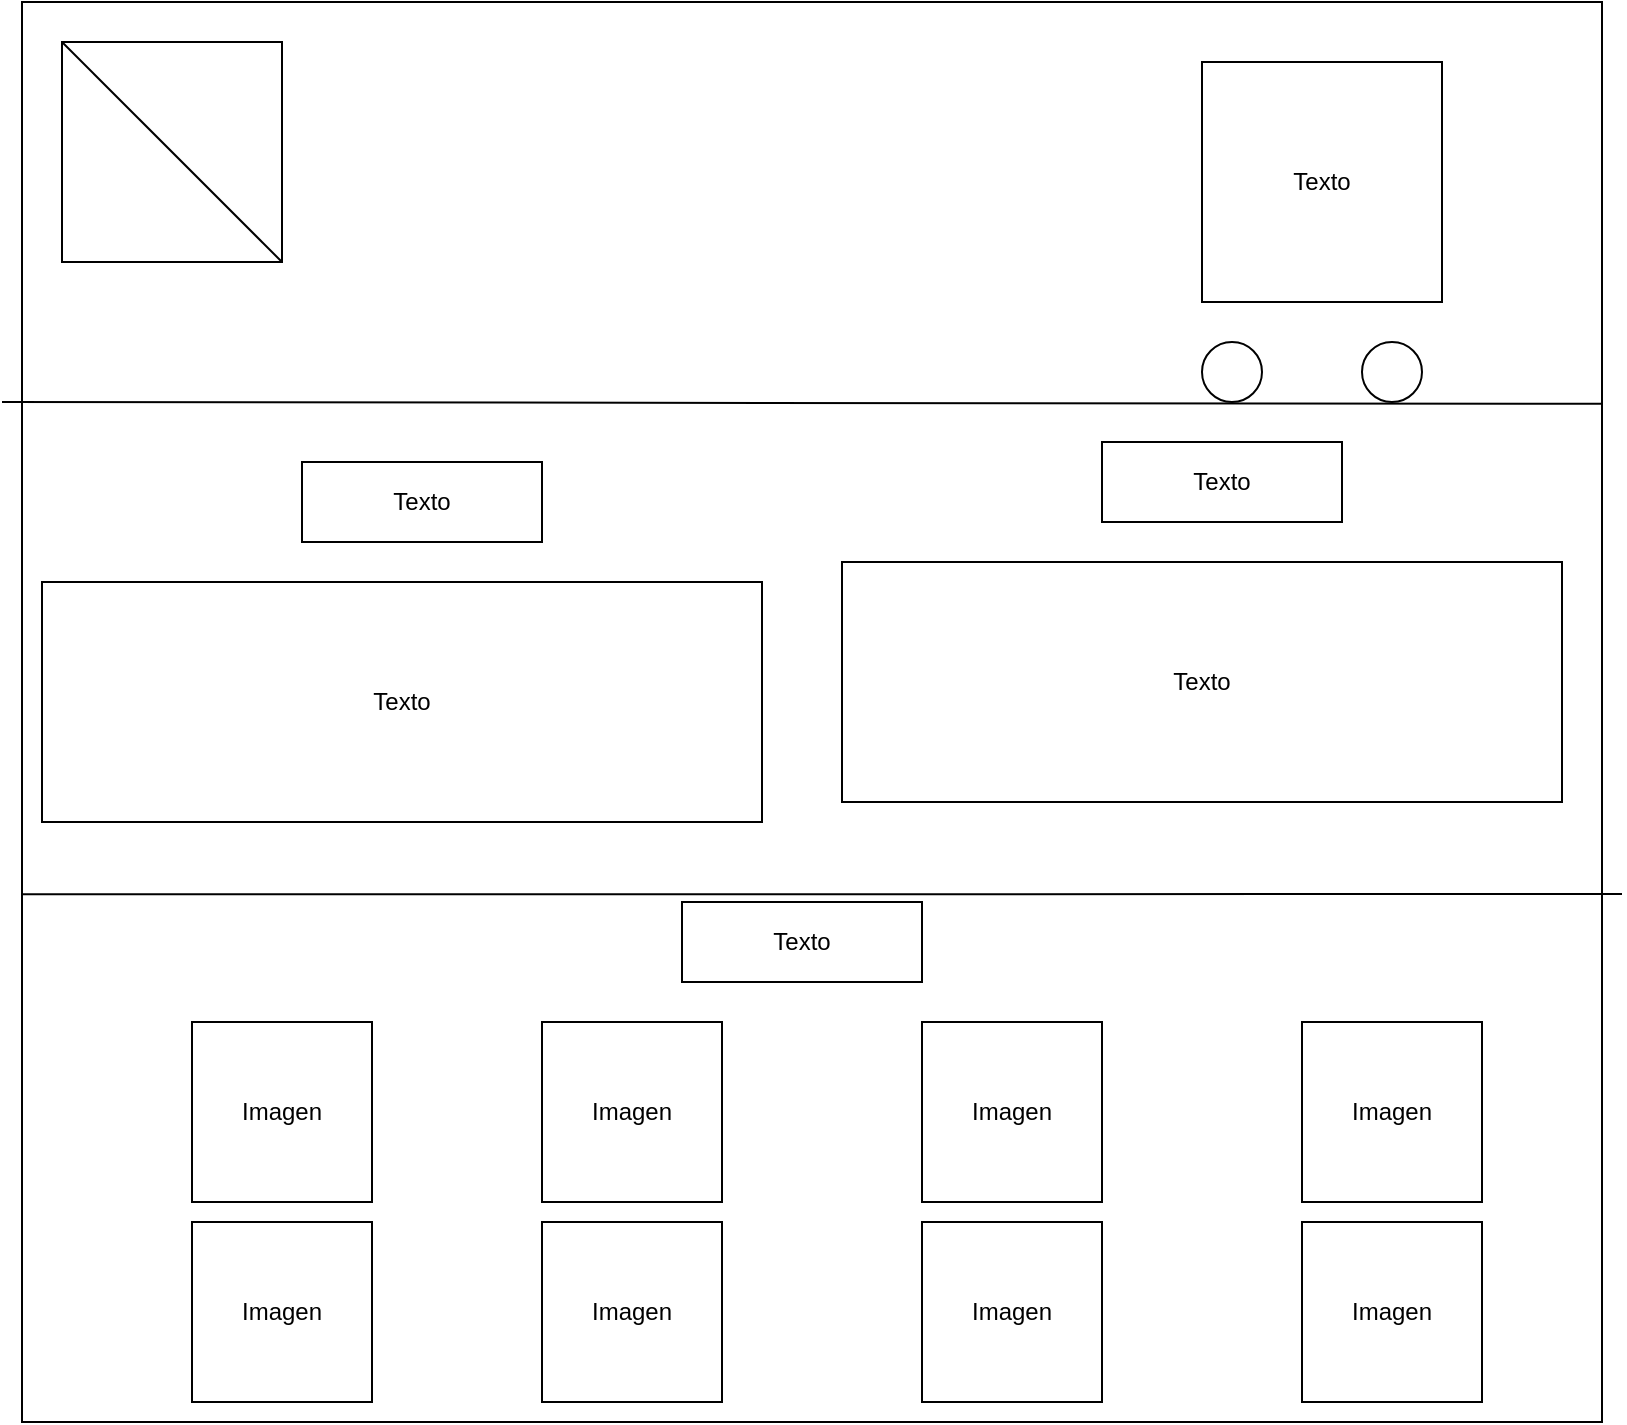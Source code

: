 <mxfile version="26.2.2">
  <diagram name="Página-1" id="bnu6b1f5J6UlpUDh2QJL">
    <mxGraphModel dx="1471" dy="1059" grid="1" gridSize="10" guides="1" tooltips="1" connect="1" arrows="1" fold="1" page="1" pageScale="1" pageWidth="4400" pageHeight="4400" math="0" shadow="0">
      <root>
        <mxCell id="0" />
        <mxCell id="1" parent="0" />
        <mxCell id="hLcK92fjVQecx8IzGw6r-2" value="" style="rounded=0;whiteSpace=wrap;html=1;" vertex="1" parent="1">
          <mxGeometry x="310" y="50" width="790" height="710" as="geometry" />
        </mxCell>
        <mxCell id="hLcK92fjVQecx8IzGw6r-3" value="" style="whiteSpace=wrap;html=1;aspect=fixed;" vertex="1" parent="1">
          <mxGeometry x="330" y="70" width="110" height="110" as="geometry" />
        </mxCell>
        <mxCell id="hLcK92fjVQecx8IzGw6r-4" value="" style="endArrow=none;html=1;rounded=0;exitX=0;exitY=0;exitDx=0;exitDy=0;entryX=1;entryY=1;entryDx=0;entryDy=0;" edge="1" parent="1" source="hLcK92fjVQecx8IzGw6r-3" target="hLcK92fjVQecx8IzGw6r-3">
          <mxGeometry width="50" height="50" relative="1" as="geometry">
            <mxPoint x="500" y="410" as="sourcePoint" />
            <mxPoint x="550" y="360" as="targetPoint" />
          </mxGeometry>
        </mxCell>
        <mxCell id="hLcK92fjVQecx8IzGw6r-6" value="Texto" style="whiteSpace=wrap;html=1;aspect=fixed;" vertex="1" parent="1">
          <mxGeometry x="900" y="80" width="120" height="120" as="geometry" />
        </mxCell>
        <mxCell id="hLcK92fjVQecx8IzGw6r-7" value="" style="ellipse;whiteSpace=wrap;html=1;aspect=fixed;" vertex="1" parent="1">
          <mxGeometry x="900" y="220" width="30" height="30" as="geometry" />
        </mxCell>
        <mxCell id="hLcK92fjVQecx8IzGw6r-8" value="" style="ellipse;whiteSpace=wrap;html=1;aspect=fixed;" vertex="1" parent="1">
          <mxGeometry x="980" y="220" width="30" height="30" as="geometry" />
        </mxCell>
        <mxCell id="hLcK92fjVQecx8IzGw6r-10" value="" style="endArrow=none;html=1;rounded=0;exitX=1;exitY=0.283;exitDx=0;exitDy=0;exitPerimeter=0;" edge="1" parent="1" source="hLcK92fjVQecx8IzGw6r-2">
          <mxGeometry width="50" height="50" relative="1" as="geometry">
            <mxPoint x="714" y="250" as="sourcePoint" />
            <mxPoint x="300" y="250" as="targetPoint" />
          </mxGeometry>
        </mxCell>
        <mxCell id="hLcK92fjVQecx8IzGw6r-11" value="" style="endArrow=none;html=1;rounded=0;" edge="1" parent="1">
          <mxGeometry width="50" height="50" relative="1" as="geometry">
            <mxPoint x="1110" y="496" as="sourcePoint" />
            <mxPoint x="310" y="496.17" as="targetPoint" />
          </mxGeometry>
        </mxCell>
        <mxCell id="hLcK92fjVQecx8IzGw6r-16" value="Texto" style="rounded=0;whiteSpace=wrap;html=1;" vertex="1" parent="1">
          <mxGeometry x="850" y="270" width="120" height="40" as="geometry" />
        </mxCell>
        <mxCell id="hLcK92fjVQecx8IzGw6r-18" value="Texto" style="rounded=0;whiteSpace=wrap;html=1;" vertex="1" parent="1">
          <mxGeometry x="640" y="500" width="120" height="40" as="geometry" />
        </mxCell>
        <mxCell id="hLcK92fjVQecx8IzGw6r-24" value="Imagen" style="whiteSpace=wrap;html=1;aspect=fixed;" vertex="1" parent="1">
          <mxGeometry x="950" y="560" width="90" height="90" as="geometry" />
        </mxCell>
        <mxCell id="hLcK92fjVQecx8IzGw6r-29" value="Texto" style="rounded=0;whiteSpace=wrap;html=1;" vertex="1" parent="1">
          <mxGeometry x="720" y="330" width="360" height="120" as="geometry" />
        </mxCell>
        <mxCell id="hLcK92fjVQecx8IzGw6r-30" value="Texto" style="rounded=0;whiteSpace=wrap;html=1;" vertex="1" parent="1">
          <mxGeometry x="450" y="280" width="120" height="40" as="geometry" />
        </mxCell>
        <mxCell id="hLcK92fjVQecx8IzGw6r-31" value="Texto" style="rounded=0;whiteSpace=wrap;html=1;" vertex="1" parent="1">
          <mxGeometry x="320" y="340" width="360" height="120" as="geometry" />
        </mxCell>
        <mxCell id="hLcK92fjVQecx8IzGw6r-37" value="Imagen" style="whiteSpace=wrap;html=1;aspect=fixed;" vertex="1" parent="1">
          <mxGeometry x="950" y="660" width="90" height="90" as="geometry" />
        </mxCell>
        <mxCell id="hLcK92fjVQecx8IzGw6r-38" value="Imagen" style="whiteSpace=wrap;html=1;aspect=fixed;" vertex="1" parent="1">
          <mxGeometry x="760" y="560" width="90" height="90" as="geometry" />
        </mxCell>
        <mxCell id="hLcK92fjVQecx8IzGw6r-39" value="Imagen" style="whiteSpace=wrap;html=1;aspect=fixed;" vertex="1" parent="1">
          <mxGeometry x="760" y="660" width="90" height="90" as="geometry" />
        </mxCell>
        <mxCell id="hLcK92fjVQecx8IzGw6r-40" value="Imagen" style="whiteSpace=wrap;html=1;aspect=fixed;" vertex="1" parent="1">
          <mxGeometry x="395" y="560" width="90" height="90" as="geometry" />
        </mxCell>
        <mxCell id="hLcK92fjVQecx8IzGw6r-41" value="Imagen" style="whiteSpace=wrap;html=1;aspect=fixed;" vertex="1" parent="1">
          <mxGeometry x="570" y="560" width="90" height="90" as="geometry" />
        </mxCell>
        <mxCell id="hLcK92fjVQecx8IzGw6r-42" value="Imagen" style="whiteSpace=wrap;html=1;aspect=fixed;" vertex="1" parent="1">
          <mxGeometry x="570" y="660" width="90" height="90" as="geometry" />
        </mxCell>
        <mxCell id="hLcK92fjVQecx8IzGw6r-43" value="Imagen" style="whiteSpace=wrap;html=1;aspect=fixed;" vertex="1" parent="1">
          <mxGeometry x="395" y="660" width="90" height="90" as="geometry" />
        </mxCell>
      </root>
    </mxGraphModel>
  </diagram>
</mxfile>
